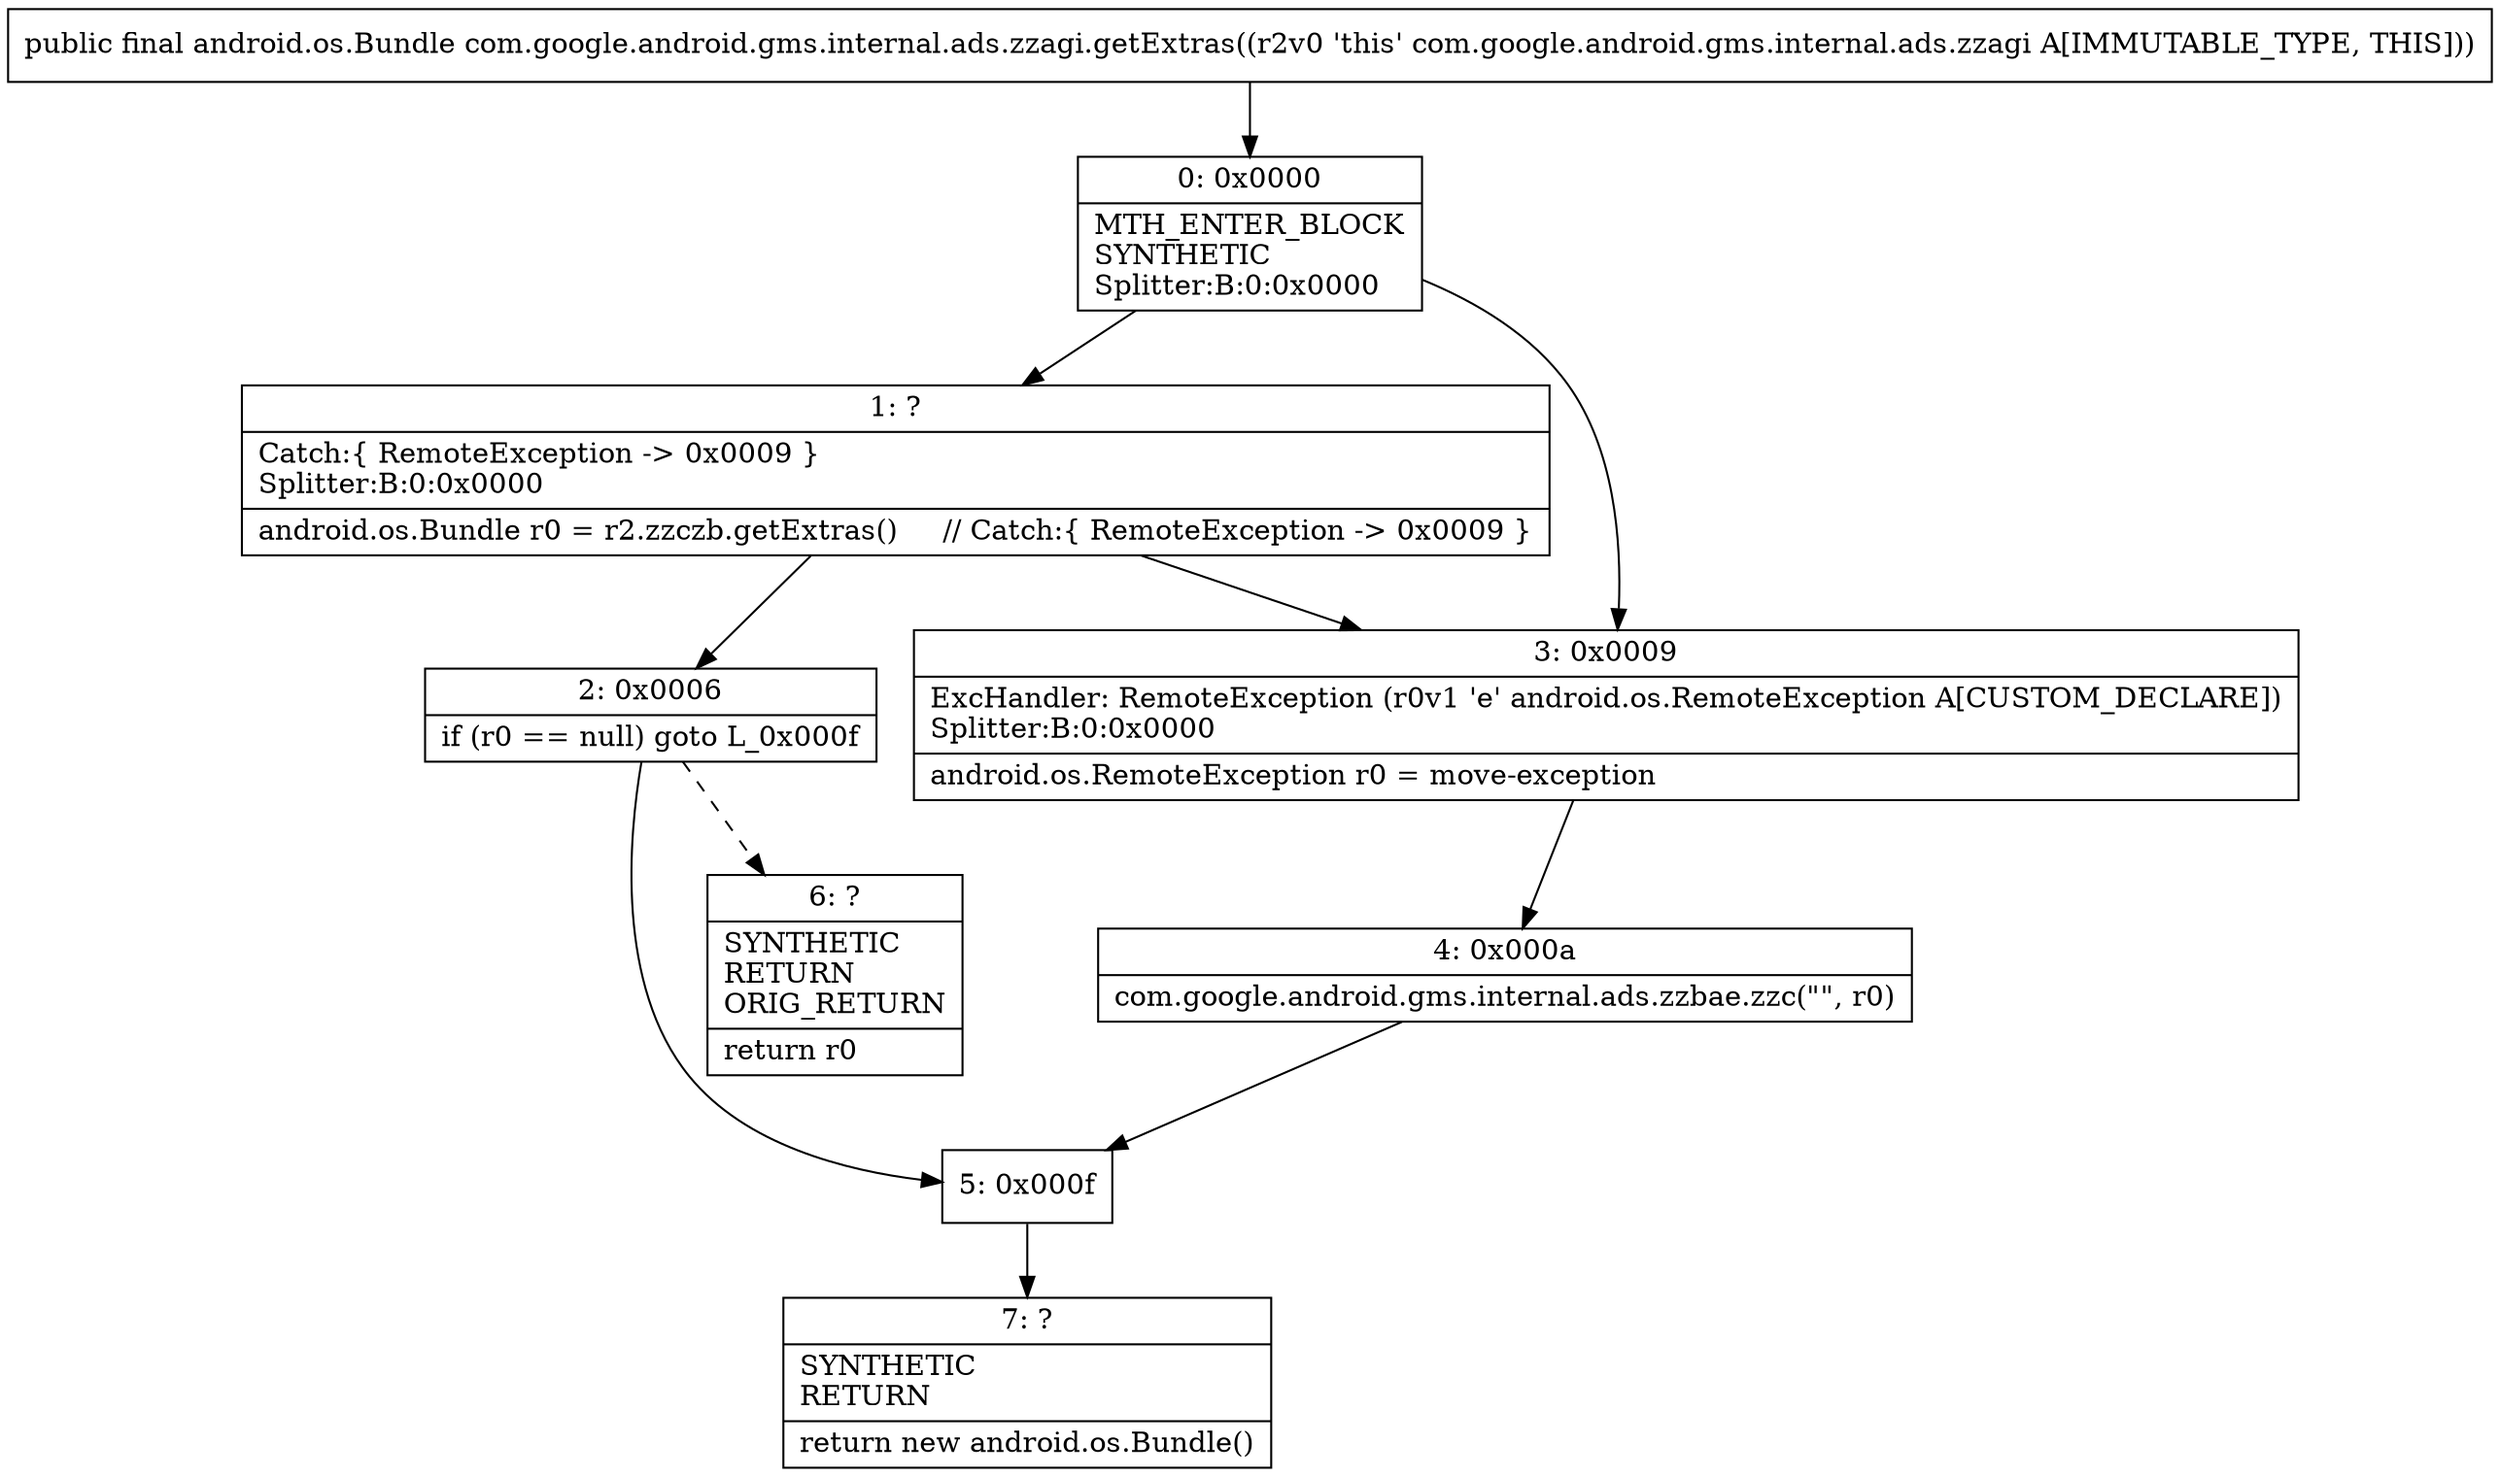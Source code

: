 digraph "CFG forcom.google.android.gms.internal.ads.zzagi.getExtras()Landroid\/os\/Bundle;" {
Node_0 [shape=record,label="{0\:\ 0x0000|MTH_ENTER_BLOCK\lSYNTHETIC\lSplitter:B:0:0x0000\l}"];
Node_1 [shape=record,label="{1\:\ ?|Catch:\{ RemoteException \-\> 0x0009 \}\lSplitter:B:0:0x0000\l|android.os.Bundle r0 = r2.zzczb.getExtras()     \/\/ Catch:\{ RemoteException \-\> 0x0009 \}\l}"];
Node_2 [shape=record,label="{2\:\ 0x0006|if (r0 == null) goto L_0x000f\l}"];
Node_3 [shape=record,label="{3\:\ 0x0009|ExcHandler: RemoteException (r0v1 'e' android.os.RemoteException A[CUSTOM_DECLARE])\lSplitter:B:0:0x0000\l|android.os.RemoteException r0 = move\-exception\l}"];
Node_4 [shape=record,label="{4\:\ 0x000a|com.google.android.gms.internal.ads.zzbae.zzc(\"\", r0)\l}"];
Node_5 [shape=record,label="{5\:\ 0x000f}"];
Node_6 [shape=record,label="{6\:\ ?|SYNTHETIC\lRETURN\lORIG_RETURN\l|return r0\l}"];
Node_7 [shape=record,label="{7\:\ ?|SYNTHETIC\lRETURN\l|return new android.os.Bundle()\l}"];
MethodNode[shape=record,label="{public final android.os.Bundle com.google.android.gms.internal.ads.zzagi.getExtras((r2v0 'this' com.google.android.gms.internal.ads.zzagi A[IMMUTABLE_TYPE, THIS])) }"];
MethodNode -> Node_0;
Node_0 -> Node_1;
Node_0 -> Node_3;
Node_1 -> Node_3;
Node_1 -> Node_2;
Node_2 -> Node_5;
Node_2 -> Node_6[style=dashed];
Node_3 -> Node_4;
Node_4 -> Node_5;
Node_5 -> Node_7;
}

